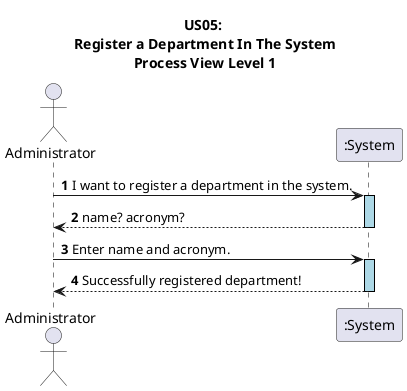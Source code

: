 @startuml
autonumber

skinparam sequence {
   LifelineBorderColor black
   LifelineBackgroundColor LightBlue
 }

title US05:\n Register a Department In The System\n Process View Level 1
actor Administrator
participant ":System" as System

Administrator -> System ++: I want to register a department in the system.
System --> Administrator --: name? acronym?
Administrator -> System ++: Enter name and acronym.
System --> Administrator --: Successfully registered department!
@enduml